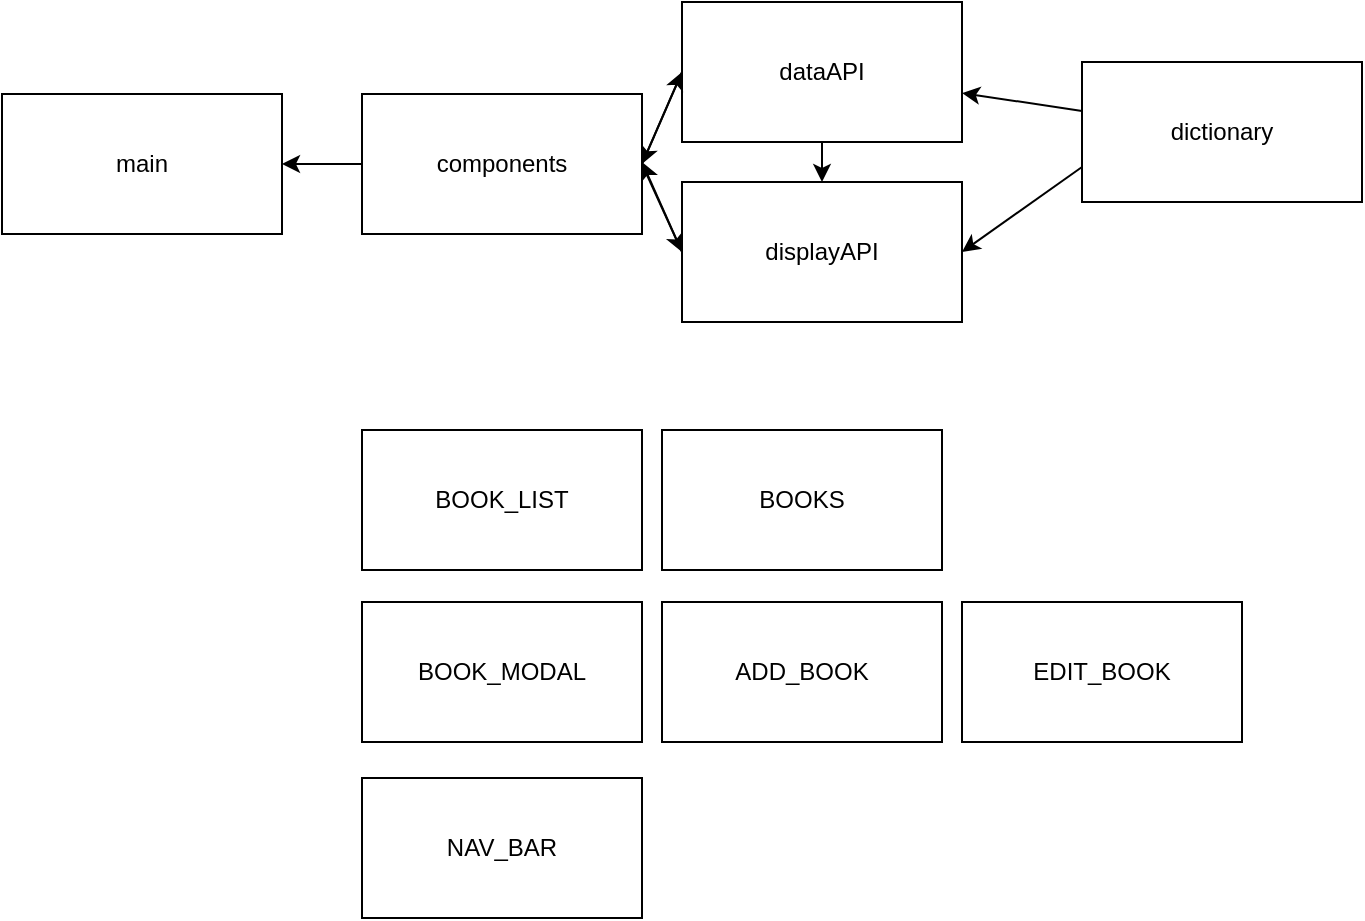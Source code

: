 <mxfile>
    <diagram id="UJdVG02fsfTL8Iua6NV-" name="MAIN">
        <mxGraphModel dx="2043" dy="-1141" grid="1" gridSize="10" guides="1" tooltips="1" connect="1" arrows="1" fold="1" page="0" pageScale="1" pageWidth="2339" pageHeight="3300" math="0" shadow="0">
            <root>
                <mxCell id="0"/>
                <mxCell id="1" parent="0"/>
                <mxCell id="2" value="BOOKS" style="whiteSpace=wrap;html=1;" parent="1" vertex="1">
                    <mxGeometry x="-760" y="1924" width="140" height="70" as="geometry"/>
                </mxCell>
                <mxCell id="20" style="edgeStyle=none;html=1;exitX=0;exitY=0.5;exitDx=0;exitDy=0;" parent="1" source="4" edge="1">
                    <mxGeometry relative="1" as="geometry">
                        <mxPoint x="-770" y="1790" as="targetPoint"/>
                    </mxGeometry>
                </mxCell>
                <mxCell id="4" value="displayAPI" style="whiteSpace=wrap;html=1;" parent="1" vertex="1">
                    <mxGeometry x="-750" y="1800" width="140" height="70" as="geometry"/>
                </mxCell>
                <mxCell id="18" value="" style="edgeStyle=none;html=1;" parent="1" source="5" target="4" edge="1">
                    <mxGeometry relative="1" as="geometry"/>
                </mxCell>
                <mxCell id="19" style="html=1;exitX=0;exitY=0.5;exitDx=0;exitDy=0;entryX=1;entryY=0.5;entryDx=0;entryDy=0;" parent="1" source="5" target="7" edge="1">
                    <mxGeometry relative="1" as="geometry"/>
                </mxCell>
                <mxCell id="5" value="dataAPI" style="whiteSpace=wrap;html=1;" parent="1" vertex="1">
                    <mxGeometry x="-750" y="1710" width="140" height="70" as="geometry"/>
                </mxCell>
                <mxCell id="10" value="" style="edgeStyle=none;html=1;" parent="1" source="6" target="5" edge="1">
                    <mxGeometry relative="1" as="geometry"/>
                </mxCell>
                <mxCell id="14" style="edgeStyle=none;html=1;exitX=0;exitY=0.75;exitDx=0;exitDy=0;entryX=1;entryY=0.5;entryDx=0;entryDy=0;" parent="1" source="6" target="4" edge="1">
                    <mxGeometry relative="1" as="geometry"/>
                </mxCell>
                <mxCell id="6" value="dictionary" style="whiteSpace=wrap;html=1;" parent="1" vertex="1">
                    <mxGeometry x="-550" y="1740" width="140" height="70" as="geometry"/>
                </mxCell>
                <mxCell id="21" style="edgeStyle=none;html=1;exitX=1;exitY=0.5;exitDx=0;exitDy=0;" parent="1" source="7" edge="1">
                    <mxGeometry relative="1" as="geometry">
                        <mxPoint x="-750" y="1745" as="targetPoint"/>
                    </mxGeometry>
                </mxCell>
                <mxCell id="22" style="edgeStyle=none;html=1;exitX=1;exitY=0.5;exitDx=0;exitDy=0;entryX=0;entryY=0.5;entryDx=0;entryDy=0;" parent="1" source="7" target="4" edge="1">
                    <mxGeometry relative="1" as="geometry"/>
                </mxCell>
                <mxCell id="23" style="edgeStyle=none;html=1;exitX=0;exitY=0.5;exitDx=0;exitDy=0;entryX=1;entryY=0.5;entryDx=0;entryDy=0;" edge="1" parent="1" source="7" target="8">
                    <mxGeometry relative="1" as="geometry"/>
                </mxCell>
                <mxCell id="7" value="components" style="whiteSpace=wrap;html=1;" parent="1" vertex="1">
                    <mxGeometry x="-910" y="1756" width="140" height="70" as="geometry"/>
                </mxCell>
                <mxCell id="8" value="main" style="whiteSpace=wrap;html=1;" parent="1" vertex="1">
                    <mxGeometry x="-1090" y="1756" width="140" height="70" as="geometry"/>
                </mxCell>
                <mxCell id="24" value="BOOK_LIST" style="whiteSpace=wrap;html=1;" vertex="1" parent="1">
                    <mxGeometry x="-910" y="1924" width="140" height="70" as="geometry"/>
                </mxCell>
                <mxCell id="25" value="NAV_BAR" style="whiteSpace=wrap;html=1;" vertex="1" parent="1">
                    <mxGeometry x="-910" y="2098" width="140" height="70" as="geometry"/>
                </mxCell>
                <mxCell id="26" value="BOOK_MODAL" style="whiteSpace=wrap;html=1;" vertex="1" parent="1">
                    <mxGeometry x="-910" y="2010" width="140" height="70" as="geometry"/>
                </mxCell>
                <mxCell id="27" value="ADD_BOOK" style="whiteSpace=wrap;html=1;" vertex="1" parent="1">
                    <mxGeometry x="-760" y="2010" width="140" height="70" as="geometry"/>
                </mxCell>
                <mxCell id="28" value="EDIT_BOOK" style="whiteSpace=wrap;html=1;" vertex="1" parent="1">
                    <mxGeometry x="-610" y="2010" width="140" height="70" as="geometry"/>
                </mxCell>
            </root>
        </mxGraphModel>
    </diagram>
</mxfile>